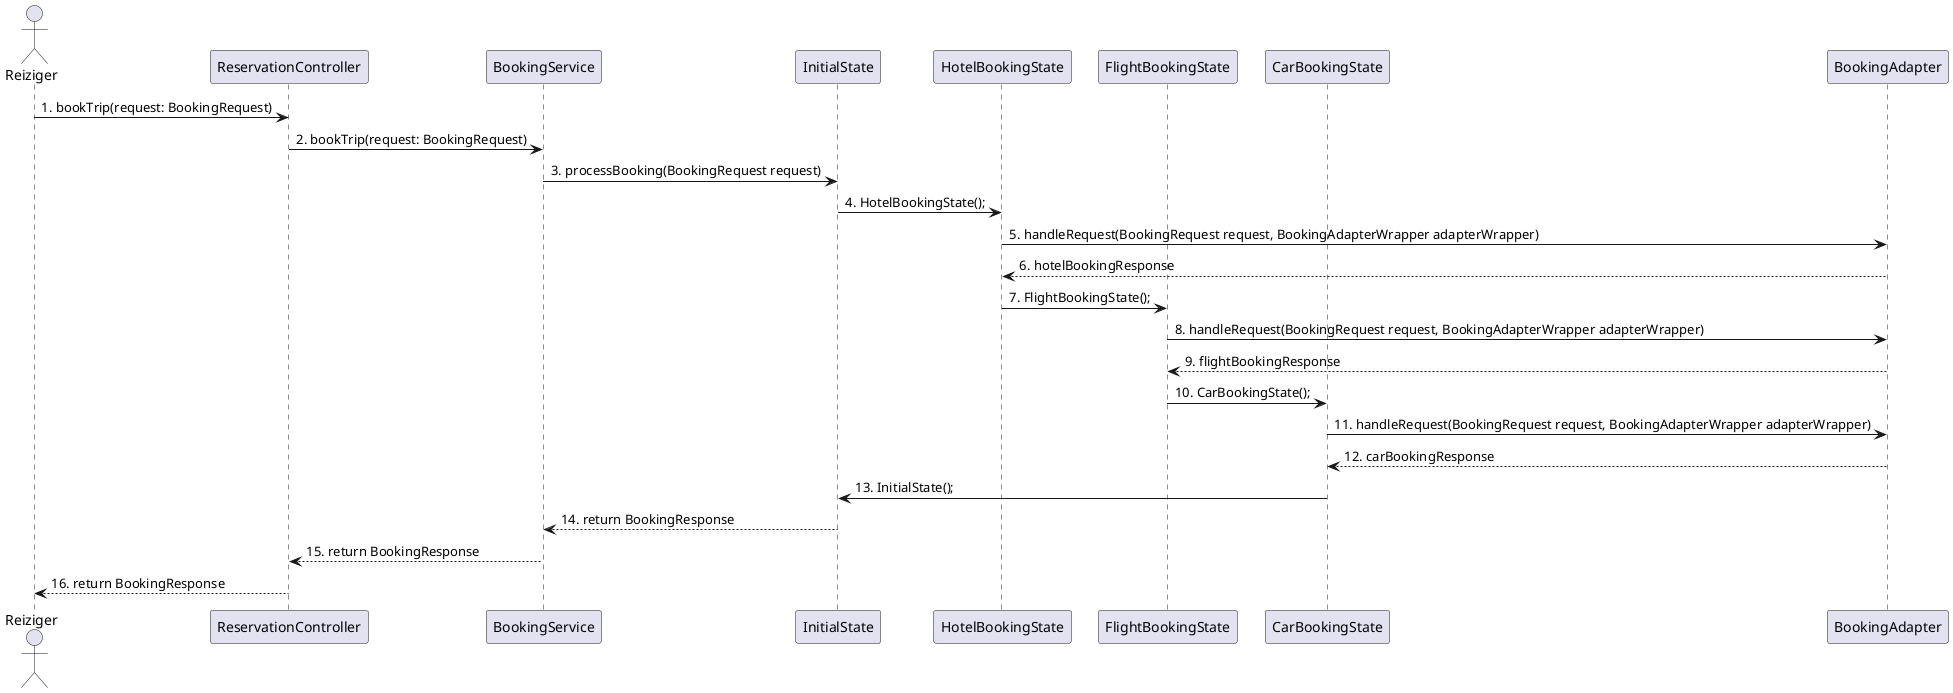 @startuml
actor Reiziger
participant ReservationController
participant BookingService
participant InitialState
participant HotelBookingState
participant FlightBookingState
participant CarBookingState
participant BookingAdapter

Reiziger -> ReservationController: 1. bookTrip(request: BookingRequest)
ReservationController -> BookingService: 2. bookTrip(request: BookingRequest)

BookingService -> InitialState: 3. processBooking(BookingRequest request)

InitialState -> HotelBookingState: 4. HotelBookingState();
HotelBookingState -> BookingAdapter: 5. handleRequest(BookingRequest request, BookingAdapterWrapper adapterWrapper)
BookingAdapter --> HotelBookingState: 6. hotelBookingResponse

HotelBookingState -> FlightBookingState: 7. FlightBookingState();
FlightBookingState -> BookingAdapter: 8. handleRequest(BookingRequest request, BookingAdapterWrapper adapterWrapper)
BookingAdapter --> FlightBookingState: 9. flightBookingResponse

FlightBookingState -> CarBookingState: 10. CarBookingState();
CarBookingState -> BookingAdapter: 11. handleRequest(BookingRequest request, BookingAdapterWrapper adapterWrapper)
BookingAdapter --> CarBookingState: 12. carBookingResponse

CarBookingState -> InitialState: 13. InitialState();
InitialState --> BookingService: 14. return BookingResponse
BookingService --> ReservationController: 15. return BookingResponse
ReservationController --> Reiziger: 16. return BookingResponse
@enduml
